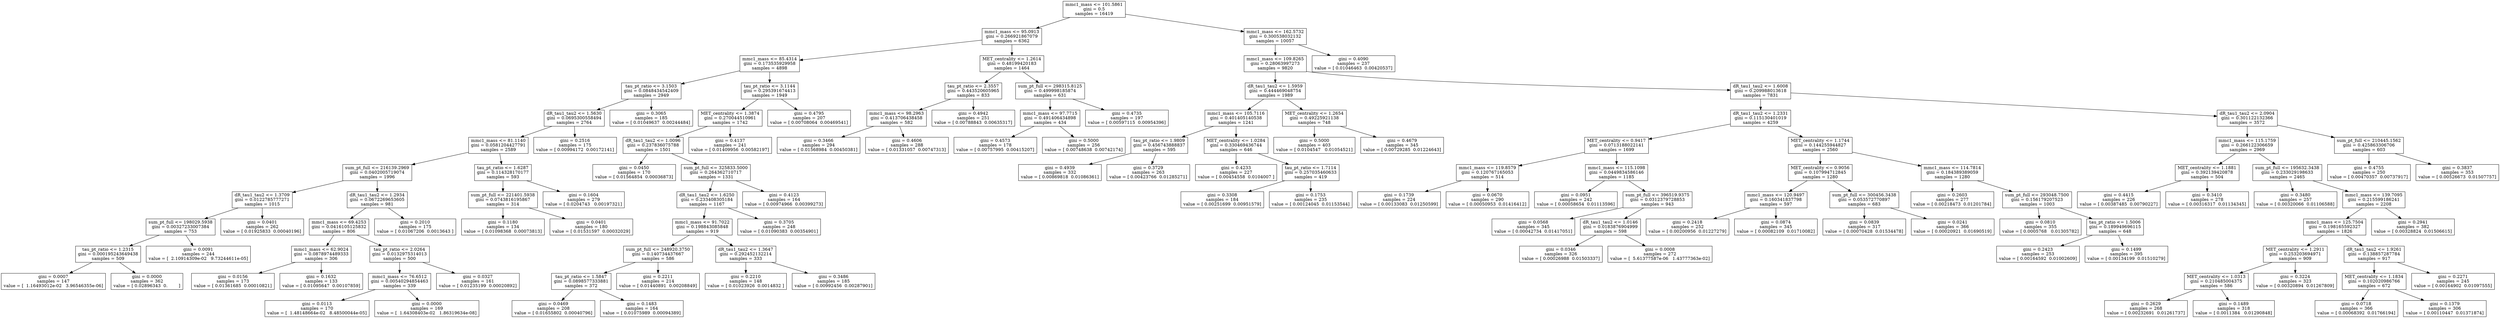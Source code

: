 digraph Tree {
0 [label="mmc1_mass <= 101.5861\ngini = 0.5\nsamples = 16419", shape="box"] ;
1 [label="mmc1_mass <= 95.0913\ngini = 0.266921867079\nsamples = 6362", shape="box"] ;
0 -> 1 ;
2 [label="mmc1_mass <= 85.4314\ngini = 0.173535929958\nsamples = 4898", shape="box"] ;
1 -> 2 ;
3 [label="tau_pt_ratio <= 3.1503\ngini = 0.0848434542409\nsamples = 2949", shape="box"] ;
2 -> 3 ;
4 [label="dR_tau1_tau2 <= 1.5630\ngini = 0.0695300558494\nsamples = 2764", shape="box"] ;
3 -> 4 ;
5 [label="mmc1_mass <= 81.1140\ngini = 0.0581204427791\nsamples = 2589", shape="box"] ;
4 -> 5 ;
6 [label="sum_pt_full <= 216139.2969\ngini = 0.0402005719074\nsamples = 1996", shape="box"] ;
5 -> 6 ;
7 [label="dR_tau1_tau2 <= 1.3709\ngini = 0.0122785777271\nsamples = 1015", shape="box"] ;
6 -> 7 ;
8 [label="sum_pt_full <= 198029.5938\ngini = 0.00327233007384\nsamples = 753", shape="box"] ;
7 -> 8 ;
9 [label="tau_pt_ratio <= 1.2315\ngini = 0.000195243649438\nsamples = 509", shape="box"] ;
8 -> 9 ;
10 [label="gini = 0.0007\nsamples = 147\nvalue = [  1.16493012e-02   3.96546355e-06]", shape="box"] ;
9 -> 10 ;
11 [label="gini = 0.0000\nsamples = 362\nvalue = [ 0.02896343  0.        ]", shape="box"] ;
9 -> 11 ;
12 [label="gini = 0.0091\nsamples = 244\nvalue = [  2.10914309e-02   9.73244611e-05]", shape="box"] ;
8 -> 12 ;
13 [label="gini = 0.0401\nsamples = 262\nvalue = [ 0.01925833  0.00040196]", shape="box"] ;
7 -> 13 ;
14 [label="dR_tau1_tau2 <= 1.2934\ngini = 0.0672269653605\nsamples = 981", shape="box"] ;
6 -> 14 ;
15 [label="mmc1_mass <= 69.4253\ngini = 0.0416105125832\nsamples = 806", shape="box"] ;
14 -> 15 ;
16 [label="mmc1_mass <= 62.9024\ngini = 0.0878974489333\nsamples = 306", shape="box"] ;
15 -> 16 ;
17 [label="gini = 0.0156\nsamples = 173\nvalue = [ 0.01361685  0.00010821]", shape="box"] ;
16 -> 17 ;
18 [label="gini = 0.1632\nsamples = 133\nvalue = [ 0.01095647  0.00107859]", shape="box"] ;
16 -> 18 ;
19 [label="tau_pt_ratio <= 2.0264\ngini = 0.0132975314013\nsamples = 500", shape="box"] ;
15 -> 19 ;
20 [label="mmc1_mass <= 76.6512\ngini = 0.00540294854463\nsamples = 339", shape="box"] ;
19 -> 20 ;
21 [label="gini = 0.0113\nsamples = 170\nvalue = [  1.48148664e-02   8.48500044e-05]", shape="box"] ;
20 -> 21 ;
22 [label="gini = 0.0000\nsamples = 169\nvalue = [  1.64308403e-02   1.86319634e-08]", shape="box"] ;
20 -> 22 ;
23 [label="gini = 0.0327\nsamples = 161\nvalue = [ 0.01235199  0.00020892]", shape="box"] ;
19 -> 23 ;
24 [label="gini = 0.2010\nsamples = 175\nvalue = [ 0.01067206  0.0013643 ]", shape="box"] ;
14 -> 24 ;
25 [label="tau_pt_ratio <= 1.6287\ngini = 0.114328170177\nsamples = 593", shape="box"] ;
5 -> 25 ;
26 [label="sum_pt_full <= 221401.5938\ngini = 0.0743816195867\nsamples = 314", shape="box"] ;
25 -> 26 ;
27 [label="gini = 0.1180\nsamples = 134\nvalue = [ 0.01098368  0.00073813]", shape="box"] ;
26 -> 27 ;
28 [label="gini = 0.0401\nsamples = 180\nvalue = [ 0.01531597  0.00032029]", shape="box"] ;
26 -> 28 ;
29 [label="gini = 0.1604\nsamples = 279\nvalue = [ 0.0204743   0.00197321]", shape="box"] ;
25 -> 29 ;
30 [label="gini = 0.2516\nsamples = 175\nvalue = [ 0.00994172  0.00172141]", shape="box"] ;
4 -> 30 ;
31 [label="gini = 0.3065\nsamples = 185\nvalue = [ 0.01049637  0.00244484]", shape="box"] ;
3 -> 31 ;
32 [label="tau_pt_ratio <= 3.1144\ngini = 0.295391674413\nsamples = 1949", shape="box"] ;
2 -> 32 ;
33 [label="MET_centrality <= 1.3874\ngini = 0.270044510961\nsamples = 1742", shape="box"] ;
32 -> 33 ;
34 [label="dR_tau1_tau2 <= 1.0096\ngini = 0.237836075788\nsamples = 1501", shape="box"] ;
33 -> 34 ;
35 [label="gini = 0.0450\nsamples = 170\nvalue = [ 0.01564854  0.00036873]", shape="box"] ;
34 -> 35 ;
36 [label="sum_pt_full <= 325833.5000\ngini = 0.264362710717\nsamples = 1331", shape="box"] ;
34 -> 36 ;
37 [label="dR_tau1_tau2 <= 1.6250\ngini = 0.233408305184\nsamples = 1167", shape="box"] ;
36 -> 37 ;
38 [label="mmc1_mass <= 91.7022\ngini = 0.198843085848\nsamples = 919", shape="box"] ;
37 -> 38 ;
39 [label="sum_pt_full <= 248920.3750\ngini = 0.140734437667\nsamples = 586", shape="box"] ;
38 -> 39 ;
40 [label="tau_pt_ratio <= 1.5847\ngini = 0.0898577333881\nsamples = 372", shape="box"] ;
39 -> 40 ;
41 [label="gini = 0.0469\nsamples = 208\nvalue = [ 0.01655802  0.00040796]", shape="box"] ;
40 -> 41 ;
42 [label="gini = 0.1483\nsamples = 164\nvalue = [ 0.01075989  0.00094389]", shape="box"] ;
40 -> 42 ;
43 [label="gini = 0.2211\nsamples = 214\nvalue = [ 0.01440891  0.00208849]", shape="box"] ;
39 -> 43 ;
44 [label="dR_tau1_tau2 <= 1.3647\ngini = 0.292452132214\nsamples = 333", shape="box"] ;
38 -> 44 ;
45 [label="gini = 0.2210\nsamples = 148\nvalue = [ 0.01023926  0.0014832 ]", shape="box"] ;
44 -> 45 ;
46 [label="gini = 0.3486\nsamples = 185\nvalue = [ 0.00992456  0.00287901]", shape="box"] ;
44 -> 46 ;
47 [label="gini = 0.3705\nsamples = 248\nvalue = [ 0.01090383  0.00354901]", shape="box"] ;
37 -> 47 ;
48 [label="gini = 0.4123\nsamples = 164\nvalue = [ 0.00974966  0.00399273]", shape="box"] ;
36 -> 48 ;
49 [label="gini = 0.4137\nsamples = 241\nvalue = [ 0.01409956  0.00582197]", shape="box"] ;
33 -> 49 ;
50 [label="gini = 0.4795\nsamples = 207\nvalue = [ 0.00708064  0.00469541]", shape="box"] ;
32 -> 50 ;
51 [label="MET_centrality <= 1.2614\ngini = 0.48199420183\nsamples = 1464", shape="box"] ;
1 -> 51 ;
52 [label="tau_pt_ratio <= 2.3557\ngini = 0.443520605965\nsamples = 833", shape="box"] ;
51 -> 52 ;
53 [label="mmc1_mass <= 98.2963\ngini = 0.413706438458\nsamples = 582", shape="box"] ;
52 -> 53 ;
54 [label="gini = 0.3466\nsamples = 294\nvalue = [ 0.01568984  0.00450381]", shape="box"] ;
53 -> 54 ;
55 [label="gini = 0.4606\nsamples = 288\nvalue = [ 0.01331057  0.00747313]", shape="box"] ;
53 -> 55 ;
56 [label="gini = 0.4942\nsamples = 251\nvalue = [ 0.00788843  0.00635317]", shape="box"] ;
52 -> 56 ;
57 [label="sum_pt_full <= 298315.8125\ngini = 0.499998185874\nsamples = 631", shape="box"] ;
51 -> 57 ;
58 [label="mmc1_mass <= 97.7715\ngini = 0.491406434898\nsamples = 434", shape="box"] ;
57 -> 58 ;
59 [label="gini = 0.4573\nsamples = 178\nvalue = [ 0.00757995  0.00415207]", shape="box"] ;
58 -> 59 ;
60 [label="gini = 0.5000\nsamples = 256\nvalue = [ 0.00748638  0.00742174]", shape="box"] ;
58 -> 60 ;
61 [label="gini = 0.4735\nsamples = 197\nvalue = [ 0.00597115  0.00954396]", shape="box"] ;
57 -> 61 ;
62 [label="mmc1_mass <= 162.5732\ngini = 0.300538032132\nsamples = 10057", shape="box"] ;
0 -> 62 ;
63 [label="mmc1_mass <= 109.8265\ngini = 0.28063997273\nsamples = 9820", shape="box"] ;
62 -> 63 ;
64 [label="dR_tau1_tau2 <= 1.5959\ngini = 0.444469048754\nsamples = 1989", shape="box"] ;
63 -> 64 ;
65 [label="mmc1_mass <= 105.7116\ngini = 0.401405140538\nsamples = 1241", shape="box"] ;
64 -> 65 ;
66 [label="tau_pt_ratio <= 1.9809\ngini = 0.456743888837\nsamples = 595", shape="box"] ;
65 -> 66 ;
67 [label="gini = 0.4939\nsamples = 332\nvalue = [ 0.00869818  0.01086361]", shape="box"] ;
66 -> 67 ;
68 [label="gini = 0.3729\nsamples = 263\nvalue = [ 0.00423766  0.01285271]", shape="box"] ;
66 -> 68 ;
69 [label="MET_centrality <= 1.0284\ngini = 0.330469436744\nsamples = 646", shape="box"] ;
65 -> 69 ;
70 [label="gini = 0.4233\nsamples = 227\nvalue = [ 0.00454558  0.0104007 ]", shape="box"] ;
69 -> 70 ;
71 [label="tau_pt_ratio <= 1.7114\ngini = 0.257035460633\nsamples = 419", shape="box"] ;
69 -> 71 ;
72 [label="gini = 0.3308\nsamples = 184\nvalue = [ 0.00251699  0.00951579]", shape="box"] ;
71 -> 72 ;
73 [label="gini = 0.1753\nsamples = 235\nvalue = [ 0.00124045  0.01153544]", shape="box"] ;
71 -> 73 ;
74 [label="MET_centrality <= 1.2654\ngini = 0.49225921138\nsamples = 748", shape="box"] ;
64 -> 74 ;
75 [label="gini = 0.5000\nsamples = 403\nvalue = [ 0.0104547   0.01054521]", shape="box"] ;
74 -> 75 ;
76 [label="gini = 0.4679\nsamples = 345\nvalue = [ 0.00729285  0.01224643]", shape="box"] ;
74 -> 76 ;
77 [label="dR_tau1_tau2 <= 1.6008\ngini = 0.209988013618\nsamples = 7831", shape="box"] ;
63 -> 77 ;
78 [label="dR_tau1_tau2 <= 1.2331\ngini = 0.115130401019\nsamples = 4259", shape="box"] ;
77 -> 78 ;
79 [label="MET_centrality <= 0.9417\ngini = 0.0713188022141\nsamples = 1699", shape="box"] ;
78 -> 79 ;
80 [label="mmc1_mass <= 119.8579\ngini = 0.120767165053\nsamples = 514", shape="box"] ;
79 -> 80 ;
81 [label="gini = 0.1739\nsamples = 224\nvalue = [ 0.00133083  0.01250599]", shape="box"] ;
80 -> 81 ;
82 [label="gini = 0.0670\nsamples = 290\nvalue = [ 0.00050953  0.01416412]", shape="box"] ;
80 -> 82 ;
83 [label="mmc1_mass <= 115.1098\ngini = 0.0449834586146\nsamples = 1185", shape="box"] ;
79 -> 83 ;
84 [label="gini = 0.0951\nsamples = 242\nvalue = [ 0.00058654  0.01113596]", shape="box"] ;
83 -> 84 ;
85 [label="sum_pt_full <= 396519.9375\ngini = 0.0312379728853\nsamples = 943", shape="box"] ;
83 -> 85 ;
86 [label="gini = 0.0568\nsamples = 345\nvalue = [ 0.00042734  0.01417051]", shape="box"] ;
85 -> 86 ;
87 [label="dR_tau1_tau2 <= 1.0146\ngini = 0.0183876904999\nsamples = 598", shape="box"] ;
85 -> 87 ;
88 [label="gini = 0.0346\nsamples = 326\nvalue = [ 0.00026988  0.01503337]", shape="box"] ;
87 -> 88 ;
89 [label="gini = 0.0008\nsamples = 272\nvalue = [  5.61377587e-06   1.43777363e-02]", shape="box"] ;
87 -> 89 ;
90 [label="MET_centrality <= 1.1744\ngini = 0.144255944827\nsamples = 2560", shape="box"] ;
78 -> 90 ;
91 [label="MET_centrality <= 0.9056\ngini = 0.107994712845\nsamples = 1280", shape="box"] ;
90 -> 91 ;
92 [label="mmc1_mass <= 120.9497\ngini = 0.160341837798\nsamples = 597", shape="box"] ;
91 -> 92 ;
93 [label="gini = 0.2418\nsamples = 252\nvalue = [ 0.00200956  0.01227279]", shape="box"] ;
92 -> 93 ;
94 [label="gini = 0.0874\nsamples = 345\nvalue = [ 0.00082109  0.01710082]", shape="box"] ;
92 -> 94 ;
95 [label="sum_pt_full <= 300456.3438\ngini = 0.053572770897\nsamples = 683", shape="box"] ;
91 -> 95 ;
96 [label="gini = 0.0839\nsamples = 317\nvalue = [ 0.00070428  0.01534478]", shape="box"] ;
95 -> 96 ;
97 [label="gini = 0.0241\nsamples = 366\nvalue = [ 0.00020921  0.01690519]", shape="box"] ;
95 -> 97 ;
98 [label="mmc1_mass <= 114.7814\ngini = 0.184389389059\nsamples = 1280", shape="box"] ;
90 -> 98 ;
99 [label="gini = 0.2603\nsamples = 277\nvalue = [ 0.00218473  0.01201784]", shape="box"] ;
98 -> 99 ;
100 [label="sum_pt_full <= 293048.7500\ngini = 0.156179207523\nsamples = 1003", shape="box"] ;
98 -> 100 ;
101 [label="gini = 0.0810\nsamples = 355\nvalue = [ 0.0005768   0.01305782]", shape="box"] ;
100 -> 101 ;
102 [label="tau_pt_ratio <= 1.5006\ngini = 0.189949696115\nsamples = 648", shape="box"] ;
100 -> 102 ;
103 [label="gini = 0.2423\nsamples = 253\nvalue = [ 0.00164592  0.01002609]", shape="box"] ;
102 -> 103 ;
104 [label="gini = 0.1499\nsamples = 395\nvalue = [ 0.00134199  0.01510279]", shape="box"] ;
102 -> 104 ;
105 [label="dR_tau1_tau2 <= 2.0904\ngini = 0.301122132366\nsamples = 3572", shape="box"] ;
77 -> 105 ;
106 [label="mmc1_mass <= 115.1759\ngini = 0.266122306659\nsamples = 2969", shape="box"] ;
105 -> 106 ;
107 [label="MET_centrality <= 1.1881\ngini = 0.392139420878\nsamples = 504", shape="box"] ;
106 -> 107 ;
108 [label="gini = 0.4415\nsamples = 226\nvalue = [ 0.00387485  0.00790227]", shape="box"] ;
107 -> 108 ;
109 [label="gini = 0.3410\nsamples = 278\nvalue = [ 0.00316317  0.01134345]", shape="box"] ;
107 -> 109 ;
110 [label="sum_pt_full <= 195632.3438\ngini = 0.233029198633\nsamples = 2465", shape="box"] ;
106 -> 110 ;
111 [label="gini = 0.3480\nsamples = 257\nvalue = [ 0.00320066  0.01106588]", shape="box"] ;
110 -> 111 ;
112 [label="mmc1_mass <= 139.7095\ngini = 0.215599186241\nsamples = 2208", shape="box"] ;
110 -> 112 ;
113 [label="mmc1_mass <= 125.7504\ngini = 0.198165592327\nsamples = 1826", shape="box"] ;
112 -> 113 ;
114 [label="MET_centrality <= 1.2911\ngini = 0.253203694971\nsamples = 909", shape="box"] ;
113 -> 114 ;
115 [label="MET_centrality <= 1.0313\ngini = 0.210485004375\nsamples = 586", shape="box"] ;
114 -> 115 ;
116 [label="gini = 0.2629\nsamples = 268\nvalue = [ 0.00232691  0.01261737]", shape="box"] ;
115 -> 116 ;
117 [label="gini = 0.1489\nsamples = 318\nvalue = [ 0.0011384   0.01290848]", shape="box"] ;
115 -> 117 ;
118 [label="gini = 0.3224\nsamples = 323\nvalue = [ 0.00320894  0.01267809]", shape="box"] ;
114 -> 118 ;
119 [label="dR_tau1_tau2 <= 1.9261\ngini = 0.138857287784\nsamples = 917", shape="box"] ;
113 -> 119 ;
120 [label="MET_centrality <= 1.1834\ngini = 0.102020986766\nsamples = 672", shape="box"] ;
119 -> 120 ;
121 [label="gini = 0.0718\nsamples = 366\nvalue = [ 0.00068392  0.01766194]", shape="box"] ;
120 -> 121 ;
122 [label="gini = 0.1379\nsamples = 306\nvalue = [ 0.00110447  0.01371874]", shape="box"] ;
120 -> 122 ;
123 [label="gini = 0.2271\nsamples = 245\nvalue = [ 0.00164902  0.01097555]", shape="box"] ;
119 -> 123 ;
124 [label="gini = 0.2941\nsamples = 382\nvalue = [ 0.00328824  0.01506615]", shape="box"] ;
112 -> 124 ;
125 [label="sum_pt_full <= 210445.1562\ngini = 0.425863306706\nsamples = 603", shape="box"] ;
105 -> 125 ;
126 [label="gini = 0.4755\nsamples = 250\nvalue = [ 0.00470357  0.00737917]", shape="box"] ;
125 -> 126 ;
127 [label="gini = 0.3837\nsamples = 353\nvalue = [ 0.00526673  0.01507757]", shape="box"] ;
125 -> 127 ;
128 [label="gini = 0.4090\nsamples = 237\nvalue = [ 0.01046463  0.00420537]", shape="box"] ;
62 -> 128 ;
}
